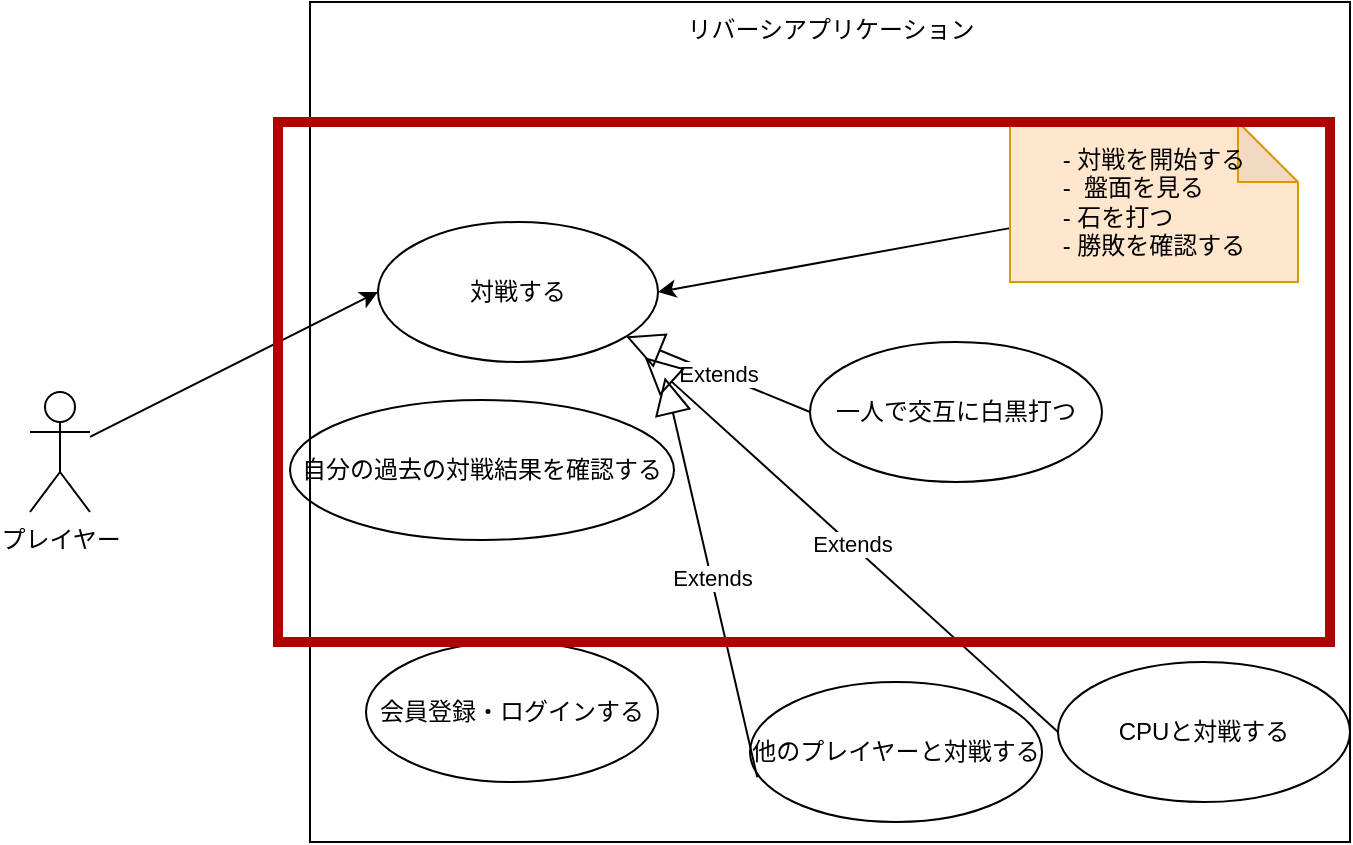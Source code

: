<mxfile>
    <diagram id="s0n9wlZ3p3dk4JIbx0ze" name="ページ1">
        <mxGraphModel dx="920" dy="909" grid="1" gridSize="10" guides="1" tooltips="1" connect="1" arrows="1" fold="1" page="1" pageScale="1" pageWidth="827" pageHeight="1169" math="0" shadow="0">
            <root>
                <mxCell id="0"/>
                <mxCell id="1" parent="0"/>
                <mxCell id="2" value="リバーシアプリケーション" style="html=1;verticalAlign=top;labelBackgroundColor=none;fillColor=none;" vertex="1" parent="1">
                    <mxGeometry x="240" y="140" width="520" height="420" as="geometry"/>
                </mxCell>
                <mxCell id="6" style="edgeStyle=none;html=1;entryX=0;entryY=0.5;entryDx=0;entryDy=0;" edge="1" parent="1" source="3" target="5">
                    <mxGeometry relative="1" as="geometry"/>
                </mxCell>
                <mxCell id="3" value="プレイヤー" style="shape=umlActor;verticalLabelPosition=bottom;verticalAlign=top;html=1;labelBackgroundColor=none;fillColor=none;" vertex="1" parent="1">
                    <mxGeometry x="100" y="335" width="30" height="60" as="geometry"/>
                </mxCell>
                <mxCell id="5" value="対戦する" style="ellipse;whiteSpace=wrap;html=1;labelBackgroundColor=none;fillColor=none;" vertex="1" parent="1">
                    <mxGeometry x="274" y="250" width="140" height="70" as="geometry"/>
                </mxCell>
                <mxCell id="8" style="edgeStyle=none;html=1;entryX=1;entryY=0.5;entryDx=0;entryDy=0;strokeColor=default;" edge="1" parent="1" source="7" target="5">
                    <mxGeometry relative="1" as="geometry"/>
                </mxCell>
                <mxCell id="7" value="- 対戦を開始する&lt;br&gt;&lt;div style=&quot;text-align: left;&quot;&gt;&lt;span style=&quot;background-color: initial;&quot;&gt;-&amp;nbsp; 盤面を見る&lt;/span&gt;&lt;/div&gt;&lt;div style=&quot;text-align: left;&quot;&gt;&lt;span style=&quot;background-color: initial;&quot;&gt;- 石を打つ&lt;/span&gt;&lt;/div&gt;&lt;div style=&quot;text-align: left;&quot;&gt;&lt;span style=&quot;background-color: initial;&quot;&gt;- 勝敗を確認する&lt;/span&gt;&lt;/div&gt;" style="shape=note;whiteSpace=wrap;html=1;backgroundOutline=1;darkOpacity=0.05;labelBackgroundColor=none;fillColor=#ffe6cc;strokeColor=#d79b00;" vertex="1" parent="1">
                    <mxGeometry x="590" y="200" width="144" height="80" as="geometry"/>
                </mxCell>
                <mxCell id="9" value="自分の過去の対戦結果を確認する" style="ellipse;whiteSpace=wrap;html=1;labelBackgroundColor=none;fillColor=none;" vertex="1" parent="1">
                    <mxGeometry x="230" y="339" width="192" height="70" as="geometry"/>
                </mxCell>
                <mxCell id="10" value="会員登録・ログインする" style="ellipse;whiteSpace=wrap;html=1;labelBackgroundColor=none;fillColor=none;" vertex="1" parent="1">
                    <mxGeometry x="268" y="460" width="146" height="70" as="geometry"/>
                </mxCell>
                <mxCell id="11" value="一人で交互に白黒打つ" style="ellipse;whiteSpace=wrap;html=1;labelBackgroundColor=none;fillColor=none;" vertex="1" parent="1">
                    <mxGeometry x="490" y="310" width="146" height="70" as="geometry"/>
                </mxCell>
                <mxCell id="12" value="CPUと対戦する" style="ellipse;whiteSpace=wrap;html=1;labelBackgroundColor=none;fillColor=none;" vertex="1" parent="1">
                    <mxGeometry x="614" y="470" width="146" height="70" as="geometry"/>
                </mxCell>
                <mxCell id="13" value="他のプレイヤーと対戦する" style="ellipse;whiteSpace=wrap;html=1;labelBackgroundColor=none;fillColor=none;" vertex="1" parent="1">
                    <mxGeometry x="460" y="480" width="146" height="70" as="geometry"/>
                </mxCell>
                <mxCell id="14" value="Extends" style="endArrow=block;endSize=16;endFill=0;html=1;strokeColor=default;exitX=0;exitY=0.5;exitDx=0;exitDy=0;" edge="1" parent="1" source="11" target="5">
                    <mxGeometry width="160" relative="1" as="geometry">
                        <mxPoint x="440" y="370" as="sourcePoint"/>
                        <mxPoint x="600" y="370" as="targetPoint"/>
                    </mxGeometry>
                </mxCell>
                <mxCell id="15" value="Extends" style="endArrow=block;endSize=16;endFill=0;html=1;strokeColor=default;exitX=0;exitY=0.5;exitDx=0;exitDy=0;" edge="1" parent="1" source="12">
                    <mxGeometry width="160" relative="1" as="geometry">
                        <mxPoint x="530" y="370" as="sourcePoint"/>
                        <mxPoint x="407.376" y="317.644" as="targetPoint"/>
                    </mxGeometry>
                </mxCell>
                <mxCell id="16" value="Extends" style="endArrow=block;endSize=16;endFill=0;html=1;strokeColor=default;exitX=0.025;exitY=0.681;exitDx=0;exitDy=0;exitPerimeter=0;" edge="1" parent="1" source="13">
                    <mxGeometry width="160" relative="1" as="geometry">
                        <mxPoint x="540" y="380" as="sourcePoint"/>
                        <mxPoint x="417.376" y="327.644" as="targetPoint"/>
                        <Array as="points"/>
                    </mxGeometry>
                </mxCell>
                <mxCell id="20" value="" style="rounded=0;whiteSpace=wrap;html=1;labelBackgroundColor=none;fillColor=none;strokeWidth=5;strokeColor=#B20000;fontColor=#ffffff;" vertex="1" parent="1">
                    <mxGeometry x="224" y="200" width="526" height="260" as="geometry"/>
                </mxCell>
            </root>
        </mxGraphModel>
    </diagram>
</mxfile>